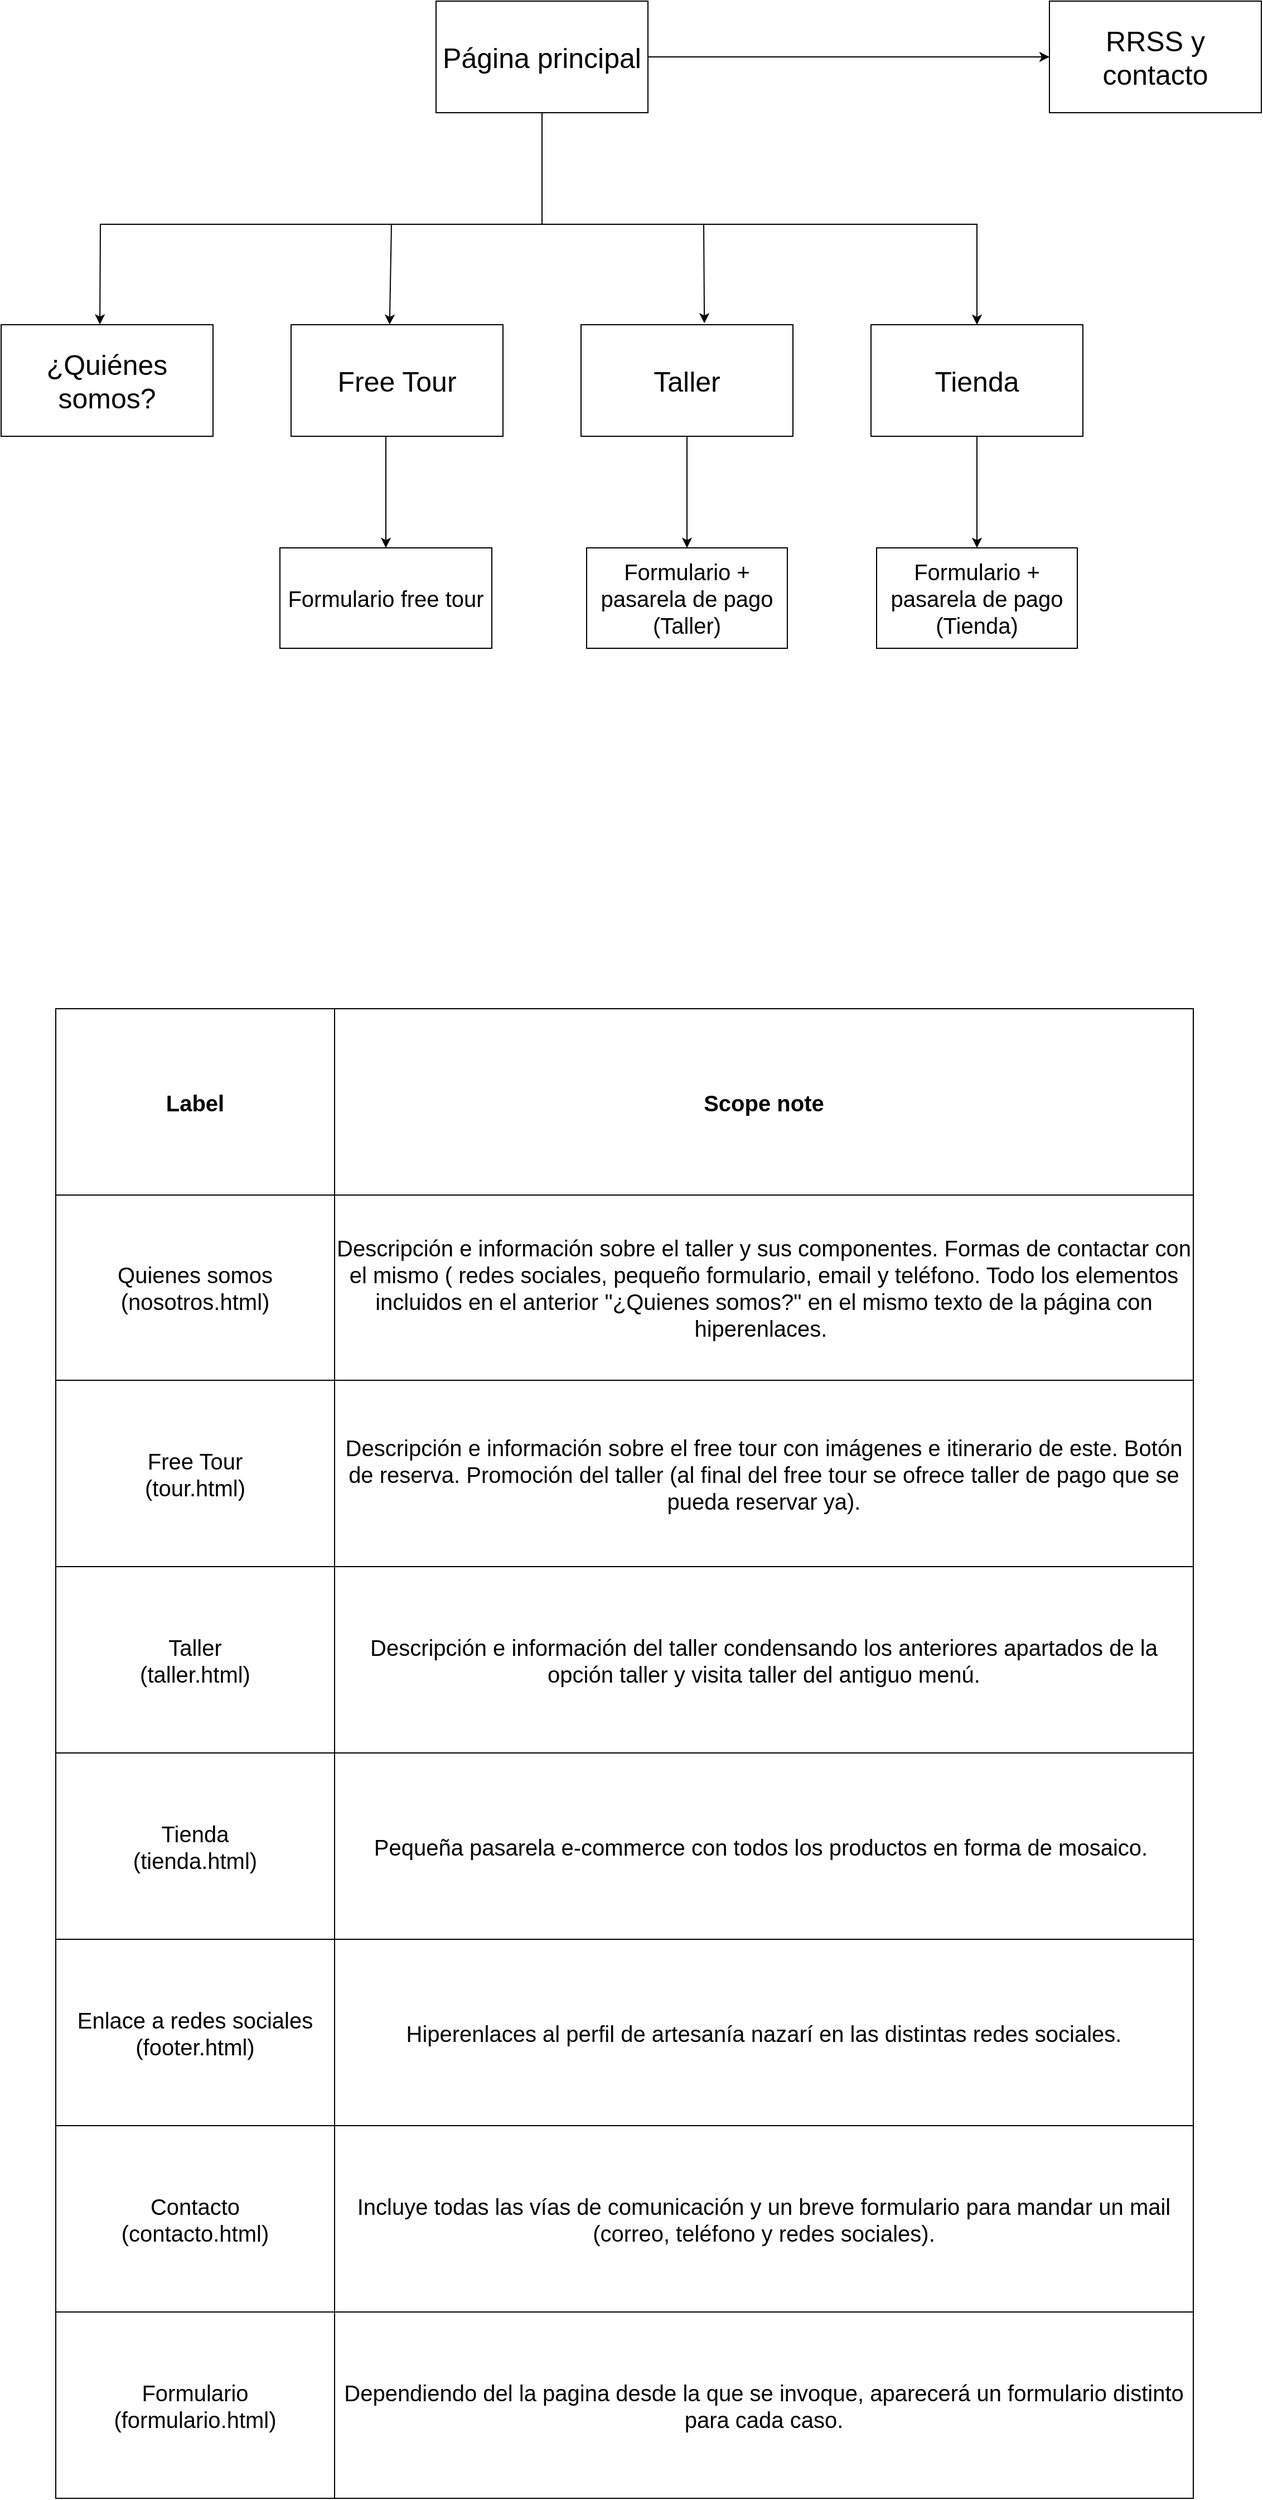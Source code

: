 <mxfile version="21.2.1" type="google">
  <diagram id="XJ_sLz8pzvI0j26-ck4h" name="Página-1">
    <mxGraphModel grid="1" page="1" gridSize="10" guides="1" tooltips="1" connect="1" arrows="1" fold="1" pageScale="1" pageWidth="1169" pageHeight="827" math="0" shadow="0">
      <root>
        <mxCell id="0" />
        <mxCell id="1" parent="0" />
        <mxCell id="jFJUxOZB1hy8JuqwYfl7-133" style="edgeStyle=orthogonalEdgeStyle;rounded=0;orthogonalLoop=1;jettySize=auto;html=1;" edge="1" parent="1" source="jFJUxOZB1hy8JuqwYfl7-74" target="jFJUxOZB1hy8JuqwYfl7-132">
          <mxGeometry relative="1" as="geometry" />
        </mxCell>
        <mxCell id="jFJUxOZB1hy8JuqwYfl7-74" value="&lt;font style=&quot;font-size: 25px;&quot;&gt;Página principal&lt;/font&gt;" style="rounded=0;whiteSpace=wrap;html=1;" vertex="1" parent="1">
          <mxGeometry x="-759" y="-1570" width="190" height="100" as="geometry" />
        </mxCell>
        <mxCell id="jFJUxOZB1hy8JuqwYfl7-77" value="&lt;font style=&quot;font-size: 25px;&quot;&gt;Free Tour&lt;/font&gt;" style="rounded=0;whiteSpace=wrap;html=1;" vertex="1" parent="1">
          <mxGeometry x="-889" y="-1280" width="190" height="100" as="geometry" />
        </mxCell>
        <mxCell id="jFJUxOZB1hy8JuqwYfl7-130" style="edgeStyle=orthogonalEdgeStyle;rounded=0;orthogonalLoop=1;jettySize=auto;html=1;" edge="1" parent="1" source="jFJUxOZB1hy8JuqwYfl7-78" target="jFJUxOZB1hy8JuqwYfl7-125">
          <mxGeometry relative="1" as="geometry" />
        </mxCell>
        <mxCell id="jFJUxOZB1hy8JuqwYfl7-78" value="&lt;font style=&quot;font-size: 25px;&quot;&gt;Taller&lt;/font&gt;" style="rounded=0;whiteSpace=wrap;html=1;" vertex="1" parent="1">
          <mxGeometry x="-629" y="-1280" width="190" height="100" as="geometry" />
        </mxCell>
        <mxCell id="jFJUxOZB1hy8JuqwYfl7-79" value="&lt;font style=&quot;font-size: 25px;&quot;&gt;Tienda&lt;/font&gt;" style="rounded=0;whiteSpace=wrap;html=1;" vertex="1" parent="1">
          <mxGeometry x="-369" y="-1280" width="190" height="100" as="geometry" />
        </mxCell>
        <mxCell id="jFJUxOZB1hy8JuqwYfl7-80" value="&lt;font style=&quot;font-size: 25px;&quot;&gt;¿Quiénes somos?&lt;/font&gt;" style="rounded=0;whiteSpace=wrap;html=1;" vertex="1" parent="1">
          <mxGeometry x="-1149" y="-1280" width="190" height="100" as="geometry" />
        </mxCell>
        <mxCell id="jFJUxOZB1hy8JuqwYfl7-81" value="" style="shape=table;startSize=0;container=1;collapsible=0;childLayout=tableLayout;" vertex="1" parent="1">
          <mxGeometry x="-1100" y="-667" width="1020" height="1335" as="geometry" />
        </mxCell>
        <mxCell id="jFJUxOZB1hy8JuqwYfl7-82" value="" style="shape=tableRow;horizontal=0;startSize=0;swimlaneHead=0;swimlaneBody=0;strokeColor=inherit;top=0;left=0;bottom=0;right=0;collapsible=0;dropTarget=0;fillColor=none;points=[[0,0.5],[1,0.5]];portConstraint=eastwest;" vertex="1" parent="jFJUxOZB1hy8JuqwYfl7-81">
          <mxGeometry width="1020" height="167" as="geometry" />
        </mxCell>
        <mxCell id="jFJUxOZB1hy8JuqwYfl7-83" value="&lt;font style=&quot;font-size: 20px;&quot;&gt;&lt;b style=&quot;font-size: 20px;&quot;&gt;Label&lt;/b&gt;&lt;/font&gt;" style="shape=partialRectangle;html=1;whiteSpace=wrap;connectable=0;strokeColor=inherit;overflow=hidden;fillColor=none;top=0;left=0;bottom=0;right=0;pointerEvents=1;fontSize=20;" vertex="1" parent="jFJUxOZB1hy8JuqwYfl7-82">
          <mxGeometry width="250" height="167" as="geometry">
            <mxRectangle width="250" height="167" as="alternateBounds" />
          </mxGeometry>
        </mxCell>
        <mxCell id="jFJUxOZB1hy8JuqwYfl7-84" value="&lt;font style=&quot;font-size: 20px;&quot;&gt;&lt;b style=&quot;font-size: 20px;&quot;&gt;Scope note&lt;/b&gt;&lt;/font&gt;" style="shape=partialRectangle;html=1;whiteSpace=wrap;connectable=0;strokeColor=inherit;overflow=hidden;fillColor=none;top=0;left=0;bottom=0;right=0;pointerEvents=1;fontSize=20;" vertex="1" parent="jFJUxOZB1hy8JuqwYfl7-82">
          <mxGeometry x="250" width="770" height="167" as="geometry">
            <mxRectangle width="770" height="167" as="alternateBounds" />
          </mxGeometry>
        </mxCell>
        <mxCell id="jFJUxOZB1hy8JuqwYfl7-85" value="" style="shape=tableRow;horizontal=0;startSize=0;swimlaneHead=0;swimlaneBody=0;strokeColor=inherit;top=0;left=0;bottom=0;right=0;collapsible=0;dropTarget=0;fillColor=none;points=[[0,0.5],[1,0.5]];portConstraint=eastwest;" vertex="1" parent="jFJUxOZB1hy8JuqwYfl7-81">
          <mxGeometry y="167" width="1020" height="166" as="geometry" />
        </mxCell>
        <mxCell id="jFJUxOZB1hy8JuqwYfl7-86" value="&lt;font style=&quot;font-size: 20px;&quot;&gt;Quienes somos&lt;br style=&quot;font-size: 20px;&quot;&gt;(nosotros.html)&lt;/font&gt;" style="shape=partialRectangle;html=1;whiteSpace=wrap;connectable=0;strokeColor=inherit;overflow=hidden;fillColor=none;top=0;left=0;bottom=0;right=0;pointerEvents=1;fontSize=20;" vertex="1" parent="jFJUxOZB1hy8JuqwYfl7-85">
          <mxGeometry width="250" height="166" as="geometry">
            <mxRectangle width="250" height="166" as="alternateBounds" />
          </mxGeometry>
        </mxCell>
        <mxCell id="jFJUxOZB1hy8JuqwYfl7-87" value="Descripción e información sobre el taller y sus componentes. Formas de contactar con el mismo ( redes sociales, pequeño formulario, email y teléfono. Todo los elementos incluidos en el anterior &quot;¿Quienes somos?&quot; en el mismo texto de la página con hiperenlaces.&amp;nbsp;" style="shape=partialRectangle;html=1;whiteSpace=wrap;connectable=0;strokeColor=inherit;overflow=hidden;fillColor=none;top=0;left=0;bottom=0;right=0;pointerEvents=1;fontSize=20;" vertex="1" parent="jFJUxOZB1hy8JuqwYfl7-85">
          <mxGeometry x="250" width="770" height="166" as="geometry">
            <mxRectangle width="770" height="166" as="alternateBounds" />
          </mxGeometry>
        </mxCell>
        <mxCell id="jFJUxOZB1hy8JuqwYfl7-88" value="" style="shape=tableRow;horizontal=0;startSize=0;swimlaneHead=0;swimlaneBody=0;strokeColor=inherit;top=0;left=0;bottom=0;right=0;collapsible=0;dropTarget=0;fillColor=none;points=[[0,0.5],[1,0.5]];portConstraint=eastwest;" vertex="1" parent="jFJUxOZB1hy8JuqwYfl7-81">
          <mxGeometry y="333" width="1020" height="167" as="geometry" />
        </mxCell>
        <mxCell id="jFJUxOZB1hy8JuqwYfl7-89" value="Free Tour&lt;br&gt;(tour.html)" style="shape=partialRectangle;html=1;whiteSpace=wrap;connectable=0;strokeColor=inherit;overflow=hidden;fillColor=none;top=0;left=0;bottom=0;right=0;pointerEvents=1;fontSize=20;" vertex="1" parent="jFJUxOZB1hy8JuqwYfl7-88">
          <mxGeometry width="250" height="167" as="geometry">
            <mxRectangle width="250" height="167" as="alternateBounds" />
          </mxGeometry>
        </mxCell>
        <mxCell id="jFJUxOZB1hy8JuqwYfl7-90" value="Descripción e información sobre el free tour con imágenes e itinerario de este. Botón de reserva. Promoción del taller (al final del free tour se ofrece taller de pago que se pueda reservar ya)." style="shape=partialRectangle;html=1;whiteSpace=wrap;connectable=0;strokeColor=inherit;overflow=hidden;fillColor=none;top=0;left=0;bottom=0;right=0;pointerEvents=1;fontSize=20;" vertex="1" parent="jFJUxOZB1hy8JuqwYfl7-88">
          <mxGeometry x="250" width="770" height="167" as="geometry">
            <mxRectangle width="770" height="167" as="alternateBounds" />
          </mxGeometry>
        </mxCell>
        <mxCell id="jFJUxOZB1hy8JuqwYfl7-91" style="shape=tableRow;horizontal=0;startSize=0;swimlaneHead=0;swimlaneBody=0;strokeColor=inherit;top=0;left=0;bottom=0;right=0;collapsible=0;dropTarget=0;fillColor=none;points=[[0,0.5],[1,0.5]];portConstraint=eastwest;" vertex="1" parent="jFJUxOZB1hy8JuqwYfl7-81">
          <mxGeometry y="500" width="1020" height="167" as="geometry" />
        </mxCell>
        <mxCell id="jFJUxOZB1hy8JuqwYfl7-92" value="Taller&lt;br&gt;(taller.html)" style="shape=partialRectangle;html=1;whiteSpace=wrap;connectable=0;strokeColor=inherit;overflow=hidden;fillColor=none;top=0;left=0;bottom=0;right=0;pointerEvents=1;fontSize=20;" vertex="1" parent="jFJUxOZB1hy8JuqwYfl7-91">
          <mxGeometry width="250" height="167" as="geometry">
            <mxRectangle width="250" height="167" as="alternateBounds" />
          </mxGeometry>
        </mxCell>
        <mxCell id="jFJUxOZB1hy8JuqwYfl7-93" value="Descripción e información del taller condensando los anteriores apartados de la opción taller y visita taller del antiguo menú." style="shape=partialRectangle;html=1;whiteSpace=wrap;connectable=0;strokeColor=inherit;overflow=hidden;fillColor=none;top=0;left=0;bottom=0;right=0;pointerEvents=1;fontSize=20;" vertex="1" parent="jFJUxOZB1hy8JuqwYfl7-91">
          <mxGeometry x="250" width="770" height="167" as="geometry">
            <mxRectangle width="770" height="167" as="alternateBounds" />
          </mxGeometry>
        </mxCell>
        <mxCell id="jFJUxOZB1hy8JuqwYfl7-94" style="shape=tableRow;horizontal=0;startSize=0;swimlaneHead=0;swimlaneBody=0;strokeColor=inherit;top=0;left=0;bottom=0;right=0;collapsible=0;dropTarget=0;fillColor=none;points=[[0,0.5],[1,0.5]];portConstraint=eastwest;" vertex="1" parent="jFJUxOZB1hy8JuqwYfl7-81">
          <mxGeometry y="667" width="1020" height="167" as="geometry" />
        </mxCell>
        <mxCell id="jFJUxOZB1hy8JuqwYfl7-95" value="Tienda&lt;br&gt;(tienda.html)" style="shape=partialRectangle;html=1;whiteSpace=wrap;connectable=0;strokeColor=inherit;overflow=hidden;fillColor=none;top=0;left=0;bottom=0;right=0;pointerEvents=1;fontSize=20;" vertex="1" parent="jFJUxOZB1hy8JuqwYfl7-94">
          <mxGeometry width="250" height="167" as="geometry">
            <mxRectangle width="250" height="167" as="alternateBounds" />
          </mxGeometry>
        </mxCell>
        <mxCell id="jFJUxOZB1hy8JuqwYfl7-96" value="Pequeña pasarela e-commerce con todos los productos en forma de mosaico.&amp;nbsp;" style="shape=partialRectangle;html=1;whiteSpace=wrap;connectable=0;strokeColor=inherit;overflow=hidden;fillColor=none;top=0;left=0;bottom=0;right=0;pointerEvents=1;fontSize=20;" vertex="1" parent="jFJUxOZB1hy8JuqwYfl7-94">
          <mxGeometry x="250" width="770" height="167" as="geometry">
            <mxRectangle width="770" height="167" as="alternateBounds" />
          </mxGeometry>
        </mxCell>
        <mxCell id="jFJUxOZB1hy8JuqwYfl7-97" style="shape=tableRow;horizontal=0;startSize=0;swimlaneHead=0;swimlaneBody=0;strokeColor=inherit;top=0;left=0;bottom=0;right=0;collapsible=0;dropTarget=0;fillColor=none;points=[[0,0.5],[1,0.5]];portConstraint=eastwest;fontSize=20;" vertex="1" parent="jFJUxOZB1hy8JuqwYfl7-81">
          <mxGeometry y="834" width="1020" height="167" as="geometry" />
        </mxCell>
        <mxCell id="jFJUxOZB1hy8JuqwYfl7-98" value="&lt;font style=&quot;font-size: 20px;&quot;&gt;Enlace a redes sociales&lt;br&gt;(footer.html)&lt;br&gt;&lt;/font&gt;" style="shape=partialRectangle;html=1;whiteSpace=wrap;connectable=0;strokeColor=inherit;overflow=hidden;fillColor=none;top=0;left=0;bottom=0;right=0;pointerEvents=1;" vertex="1" parent="jFJUxOZB1hy8JuqwYfl7-97">
          <mxGeometry width="250" height="167" as="geometry">
            <mxRectangle width="250" height="167" as="alternateBounds" />
          </mxGeometry>
        </mxCell>
        <mxCell id="jFJUxOZB1hy8JuqwYfl7-99" value="&lt;font style=&quot;font-size: 20px;&quot;&gt;Hiperenlaces al perfil de artesanía nazarí en las distintas redes sociales.&lt;/font&gt;" style="shape=partialRectangle;html=1;whiteSpace=wrap;connectable=0;strokeColor=inherit;overflow=hidden;fillColor=none;top=0;left=0;bottom=0;right=0;pointerEvents=1;" vertex="1" parent="jFJUxOZB1hy8JuqwYfl7-97">
          <mxGeometry x="250" width="770" height="167" as="geometry">
            <mxRectangle width="770" height="167" as="alternateBounds" />
          </mxGeometry>
        </mxCell>
        <mxCell id="jFJUxOZB1hy8JuqwYfl7-100" style="shape=tableRow;horizontal=0;startSize=0;swimlaneHead=0;swimlaneBody=0;strokeColor=inherit;top=0;left=0;bottom=0;right=0;collapsible=0;dropTarget=0;fillColor=none;points=[[0,0.5],[1,0.5]];portConstraint=eastwest;fontSize=20;" vertex="1" parent="jFJUxOZB1hy8JuqwYfl7-81">
          <mxGeometry y="1001" width="1020" height="167" as="geometry" />
        </mxCell>
        <mxCell id="jFJUxOZB1hy8JuqwYfl7-101" value="&lt;font style=&quot;font-size: 20px;&quot;&gt;Contacto&lt;br&gt;(contacto.html)&lt;br&gt;&lt;/font&gt;" style="shape=partialRectangle;html=1;whiteSpace=wrap;connectable=0;strokeColor=inherit;overflow=hidden;fillColor=none;top=0;left=0;bottom=0;right=0;pointerEvents=1;" vertex="1" parent="jFJUxOZB1hy8JuqwYfl7-100">
          <mxGeometry width="250" height="167" as="geometry">
            <mxRectangle width="250" height="167" as="alternateBounds" />
          </mxGeometry>
        </mxCell>
        <mxCell id="jFJUxOZB1hy8JuqwYfl7-102" value="&lt;font style=&quot;font-size: 20px;&quot;&gt;Incluye todas las vías de comunicación y un breve formulario para mandar un mail (correo, teléfono y redes sociales).&lt;br&gt;&lt;/font&gt;" style="shape=partialRectangle;html=1;whiteSpace=wrap;connectable=0;strokeColor=inherit;overflow=hidden;fillColor=none;top=0;left=0;bottom=0;right=0;pointerEvents=1;" vertex="1" parent="jFJUxOZB1hy8JuqwYfl7-100">
          <mxGeometry x="250" width="770" height="167" as="geometry">
            <mxRectangle width="770" height="167" as="alternateBounds" />
          </mxGeometry>
        </mxCell>
        <mxCell id="jFJUxOZB1hy8JuqwYfl7-112" style="shape=tableRow;horizontal=0;startSize=0;swimlaneHead=0;swimlaneBody=0;strokeColor=inherit;top=0;left=0;bottom=0;right=0;collapsible=0;dropTarget=0;fillColor=none;points=[[0,0.5],[1,0.5]];portConstraint=eastwest;fontSize=20;" vertex="1" parent="jFJUxOZB1hy8JuqwYfl7-81">
          <mxGeometry y="1168" width="1020" height="167" as="geometry" />
        </mxCell>
        <mxCell id="jFJUxOZB1hy8JuqwYfl7-113" value="&lt;font style=&quot;font-size: 20px;&quot;&gt;Formulario&lt;br&gt;(formulario.html)&lt;br&gt;&lt;/font&gt;" style="shape=partialRectangle;html=1;whiteSpace=wrap;connectable=0;strokeColor=inherit;overflow=hidden;fillColor=none;top=0;left=0;bottom=0;right=0;pointerEvents=1;" vertex="1" parent="jFJUxOZB1hy8JuqwYfl7-112">
          <mxGeometry width="250" height="167" as="geometry">
            <mxRectangle width="250" height="167" as="alternateBounds" />
          </mxGeometry>
        </mxCell>
        <mxCell id="jFJUxOZB1hy8JuqwYfl7-114" value="&lt;font style=&quot;font-size: 20px;&quot;&gt;Dependiendo del la pagina desde la que se invoque, aparecerá un formulario distinto para cada caso.&lt;/font&gt;" style="shape=partialRectangle;html=1;whiteSpace=wrap;connectable=0;strokeColor=inherit;overflow=hidden;fillColor=none;top=0;left=0;bottom=0;right=0;pointerEvents=1;" vertex="1" parent="jFJUxOZB1hy8JuqwYfl7-112">
          <mxGeometry x="250" width="770" height="167" as="geometry">
            <mxRectangle width="770" height="167" as="alternateBounds" />
          </mxGeometry>
        </mxCell>
        <mxCell id="jFJUxOZB1hy8JuqwYfl7-115" value="&lt;font style=&quot;font-size: 20px;&quot;&gt;Formulario free tour&lt;/font&gt;" style="rounded=0;whiteSpace=wrap;html=1;" vertex="1" parent="1">
          <mxGeometry x="-899" y="-1080" width="190" height="90" as="geometry" />
        </mxCell>
        <mxCell id="jFJUxOZB1hy8JuqwYfl7-116" value="" style="endArrow=none;html=1;rounded=0;entryX=0.5;entryY=1;entryDx=0;entryDy=0;" edge="1" parent="1" target="jFJUxOZB1hy8JuqwYfl7-74">
          <mxGeometry width="50" height="50" relative="1" as="geometry">
            <mxPoint x="-664" y="-1370" as="sourcePoint" />
            <mxPoint x="-439" y="-1240" as="targetPoint" />
          </mxGeometry>
        </mxCell>
        <mxCell id="jFJUxOZB1hy8JuqwYfl7-117" value="" style="endArrow=classic;html=1;rounded=0;entryX=0.5;entryY=0;entryDx=0;entryDy=0;" edge="1" parent="1" target="jFJUxOZB1hy8JuqwYfl7-79">
          <mxGeometry width="50" height="50" relative="1" as="geometry">
            <mxPoint x="-669" y="-1370" as="sourcePoint" />
            <mxPoint x="-439" y="-1240" as="targetPoint" />
            <Array as="points">
              <mxPoint x="-274" y="-1370" />
            </Array>
          </mxGeometry>
        </mxCell>
        <mxCell id="jFJUxOZB1hy8JuqwYfl7-118" value="" style="endArrow=classic;html=1;rounded=0;entryX=0.582;entryY=-0.013;entryDx=0;entryDy=0;entryPerimeter=0;" edge="1" parent="1" target="jFJUxOZB1hy8JuqwYfl7-78">
          <mxGeometry width="50" height="50" relative="1" as="geometry">
            <mxPoint x="-659" y="-1370" as="sourcePoint" />
            <mxPoint x="-549" y="-1320" as="targetPoint" />
            <Array as="points">
              <mxPoint x="-519" y="-1370" />
            </Array>
          </mxGeometry>
        </mxCell>
        <mxCell id="jFJUxOZB1hy8JuqwYfl7-119" value="" style="endArrow=classic;html=1;rounded=0;entryX=0.465;entryY=-0.001;entryDx=0;entryDy=0;entryPerimeter=0;" edge="1" parent="1" target="jFJUxOZB1hy8JuqwYfl7-77">
          <mxGeometry width="50" height="50" relative="1" as="geometry">
            <mxPoint x="-669" y="-1370" as="sourcePoint" />
            <mxPoint x="-709" y="-1350" as="targetPoint" />
            <Array as="points">
              <mxPoint x="-799" y="-1370" />
            </Array>
          </mxGeometry>
        </mxCell>
        <mxCell id="jFJUxOZB1hy8JuqwYfl7-120" value="" style="endArrow=classic;html=1;rounded=0;entryX=0.466;entryY=-0.003;entryDx=0;entryDy=0;entryPerimeter=0;" edge="1" parent="1" target="jFJUxOZB1hy8JuqwYfl7-80">
          <mxGeometry width="50" height="50" relative="1" as="geometry">
            <mxPoint x="-799" y="-1370" as="sourcePoint" />
            <mxPoint x="-869" y="-1350" as="targetPoint" />
            <Array as="points">
              <mxPoint x="-1060" y="-1370" />
            </Array>
          </mxGeometry>
        </mxCell>
        <mxCell id="jFJUxOZB1hy8JuqwYfl7-122" value="" style="endArrow=classic;html=1;rounded=0;exitX=0.5;exitY=1;exitDx=0;exitDy=0;entryX=0.5;entryY=0;entryDx=0;entryDy=0;" edge="1" parent="1" target="jFJUxOZB1hy8JuqwYfl7-115">
          <mxGeometry width="50" height="50" relative="1" as="geometry">
            <mxPoint x="-804" y="-1180" as="sourcePoint" />
            <mxPoint x="-939" y="-1080" as="targetPoint" />
            <Array as="points">
              <mxPoint x="-804" y="-1140" />
            </Array>
          </mxGeometry>
        </mxCell>
        <mxCell id="jFJUxOZB1hy8JuqwYfl7-123" value="&lt;span style=&quot;font-size: 20px;&quot;&gt;Formulario + pasarela de pago&lt;br&gt;(Tienda)&lt;br&gt;&lt;/span&gt;" style="rounded=0;whiteSpace=wrap;html=1;" vertex="1" parent="1">
          <mxGeometry x="-364" y="-1080" width="180" height="90" as="geometry" />
        </mxCell>
        <mxCell id="jFJUxOZB1hy8JuqwYfl7-124" value="" style="endArrow=classic;html=1;rounded=0;entryX=0.5;entryY=0;entryDx=0;entryDy=0;exitX=0.5;exitY=1;exitDx=0;exitDy=0;" edge="1" parent="1" source="jFJUxOZB1hy8JuqwYfl7-79" target="jFJUxOZB1hy8JuqwYfl7-123">
          <mxGeometry width="50" height="50" relative="1" as="geometry">
            <mxPoint x="-529" y="-1140" as="sourcePoint" />
            <mxPoint x="-619" y="-1040" as="targetPoint" />
          </mxGeometry>
        </mxCell>
        <mxCell id="jFJUxOZB1hy8JuqwYfl7-125" value="&lt;span style=&quot;font-size: 20px;&quot;&gt;Formulario + pasarela de pago&lt;br&gt;(Taller)&lt;br&gt;&lt;/span&gt;" style="rounded=0;whiteSpace=wrap;html=1;" vertex="1" parent="1">
          <mxGeometry x="-624" y="-1080" width="180" height="90" as="geometry" />
        </mxCell>
        <mxCell id="jFJUxOZB1hy8JuqwYfl7-132" value="&lt;font style=&quot;font-size: 25px;&quot;&gt;RRSS y contacto&lt;/font&gt;" style="rounded=0;whiteSpace=wrap;html=1;" vertex="1" parent="1">
          <mxGeometry x="-209" y="-1570" width="190" height="100" as="geometry" />
        </mxCell>
      </root>
    </mxGraphModel>
  </diagram>
</mxfile>
